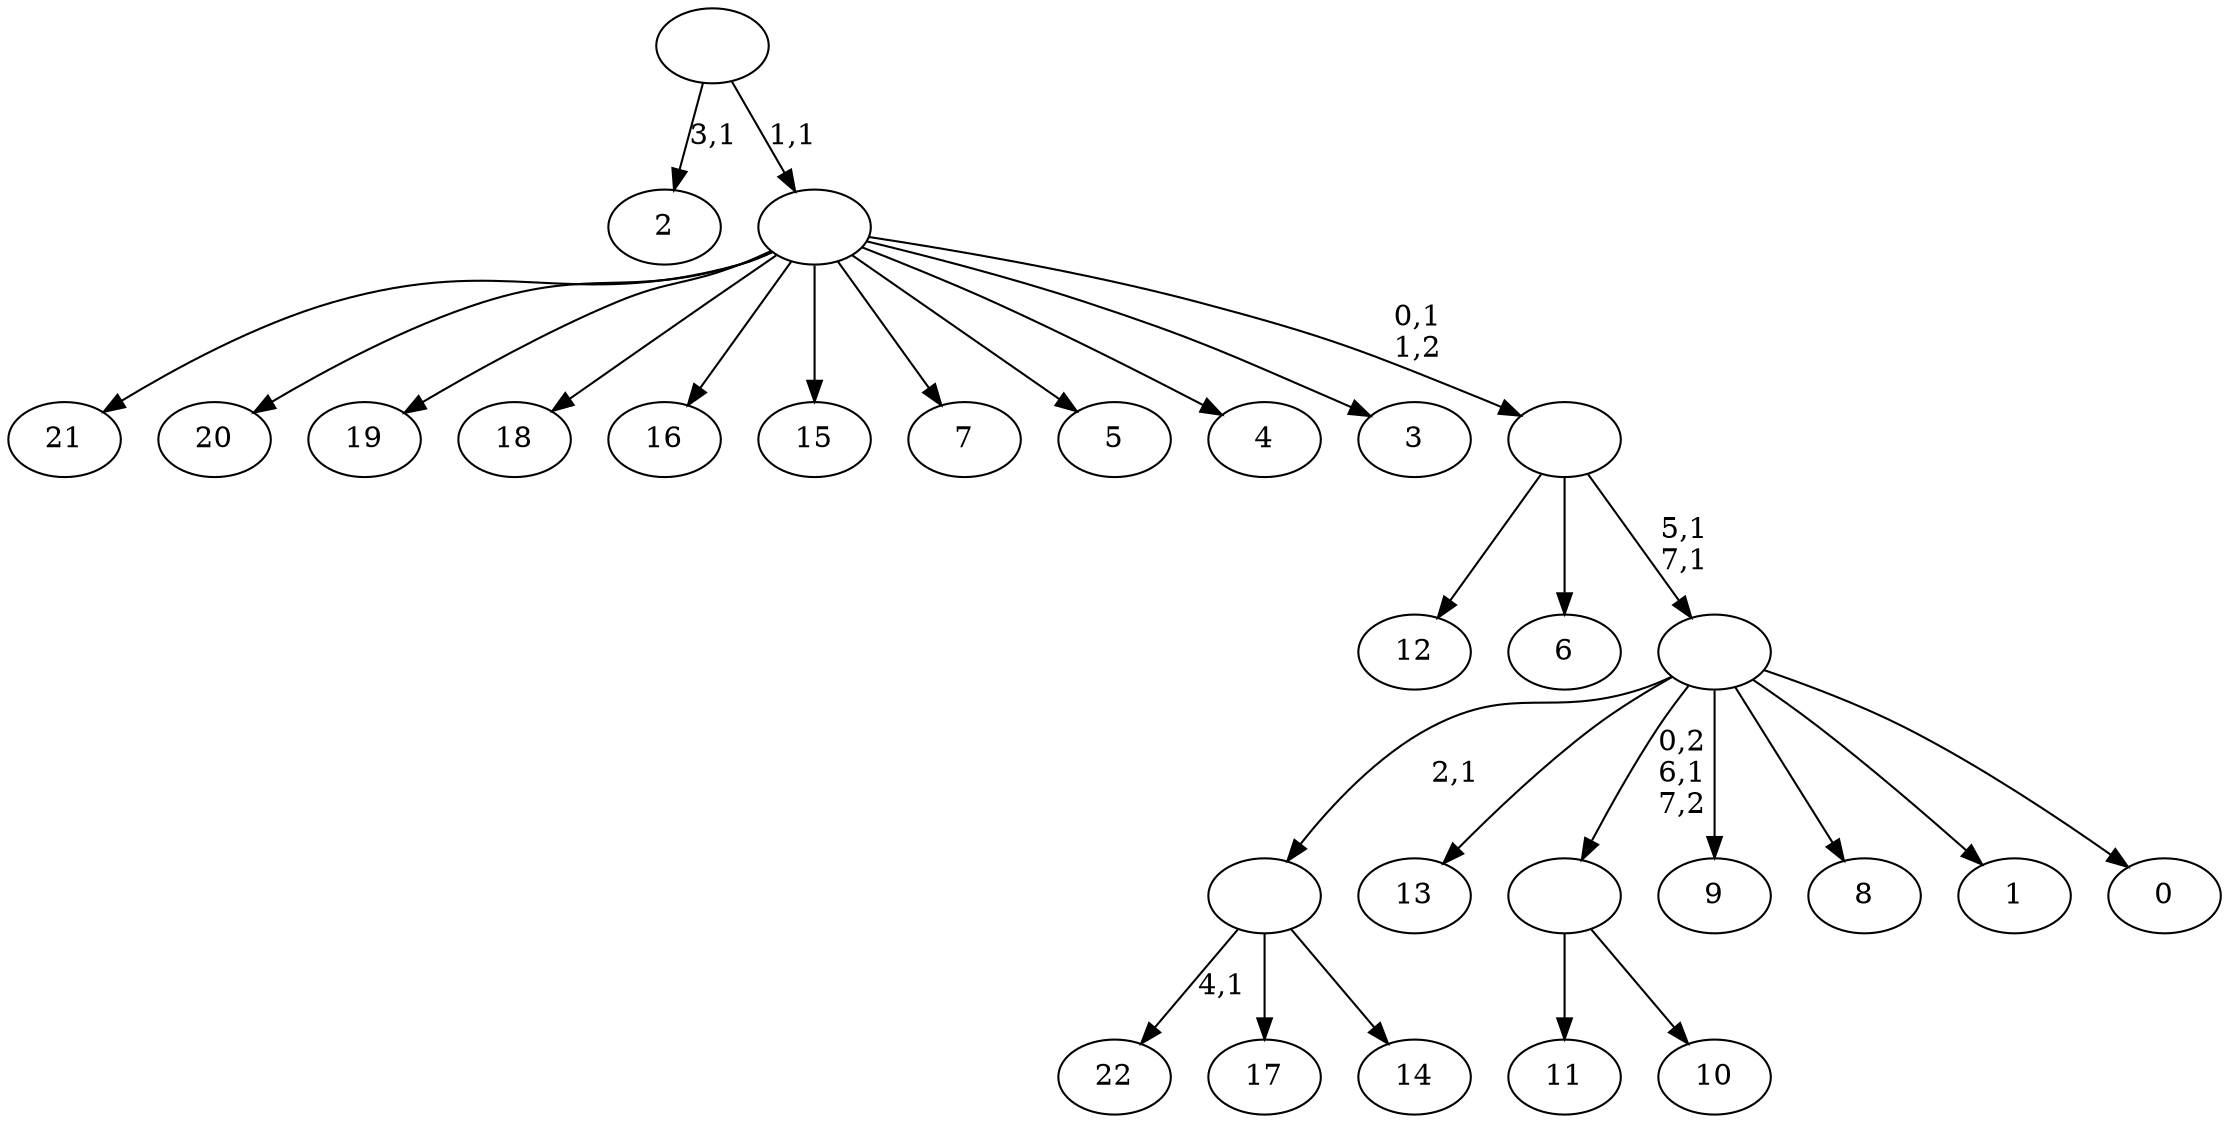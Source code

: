 digraph T {
	31 [label="22"]
	29 [label="21"]
	28 [label="20"]
	27 [label="19"]
	26 [label="18"]
	25 [label="17"]
	24 [label="16"]
	23 [label="15"]
	22 [label="14"]
	21 [label=""]
	20 [label="13"]
	19 [label="12"]
	18 [label="11"]
	17 [label="10"]
	16 [label=""]
	15 [label="9"]
	14 [label="8"]
	13 [label="7"]
	12 [label="6"]
	11 [label="5"]
	10 [label="4"]
	9 [label="3"]
	8 [label="2"]
	6 [label="1"]
	5 [label="0"]
	4 [label=""]
	2 [label=""]
	1 [label=""]
	0 [label=""]
	21 -> 31 [label="4,1"]
	21 -> 25 [label=""]
	21 -> 22 [label=""]
	16 -> 18 [label=""]
	16 -> 17 [label=""]
	4 -> 21 [label="2,1"]
	4 -> 20 [label=""]
	4 -> 16 [label="0,2\n6,1\n7,2"]
	4 -> 15 [label=""]
	4 -> 14 [label=""]
	4 -> 6 [label=""]
	4 -> 5 [label=""]
	2 -> 4 [label="5,1\n7,1"]
	2 -> 19 [label=""]
	2 -> 12 [label=""]
	1 -> 29 [label=""]
	1 -> 28 [label=""]
	1 -> 27 [label=""]
	1 -> 26 [label=""]
	1 -> 24 [label=""]
	1 -> 23 [label=""]
	1 -> 13 [label=""]
	1 -> 11 [label=""]
	1 -> 10 [label=""]
	1 -> 9 [label=""]
	1 -> 2 [label="0,1\n1,2"]
	0 -> 8 [label="3,1"]
	0 -> 1 [label="1,1"]
}
